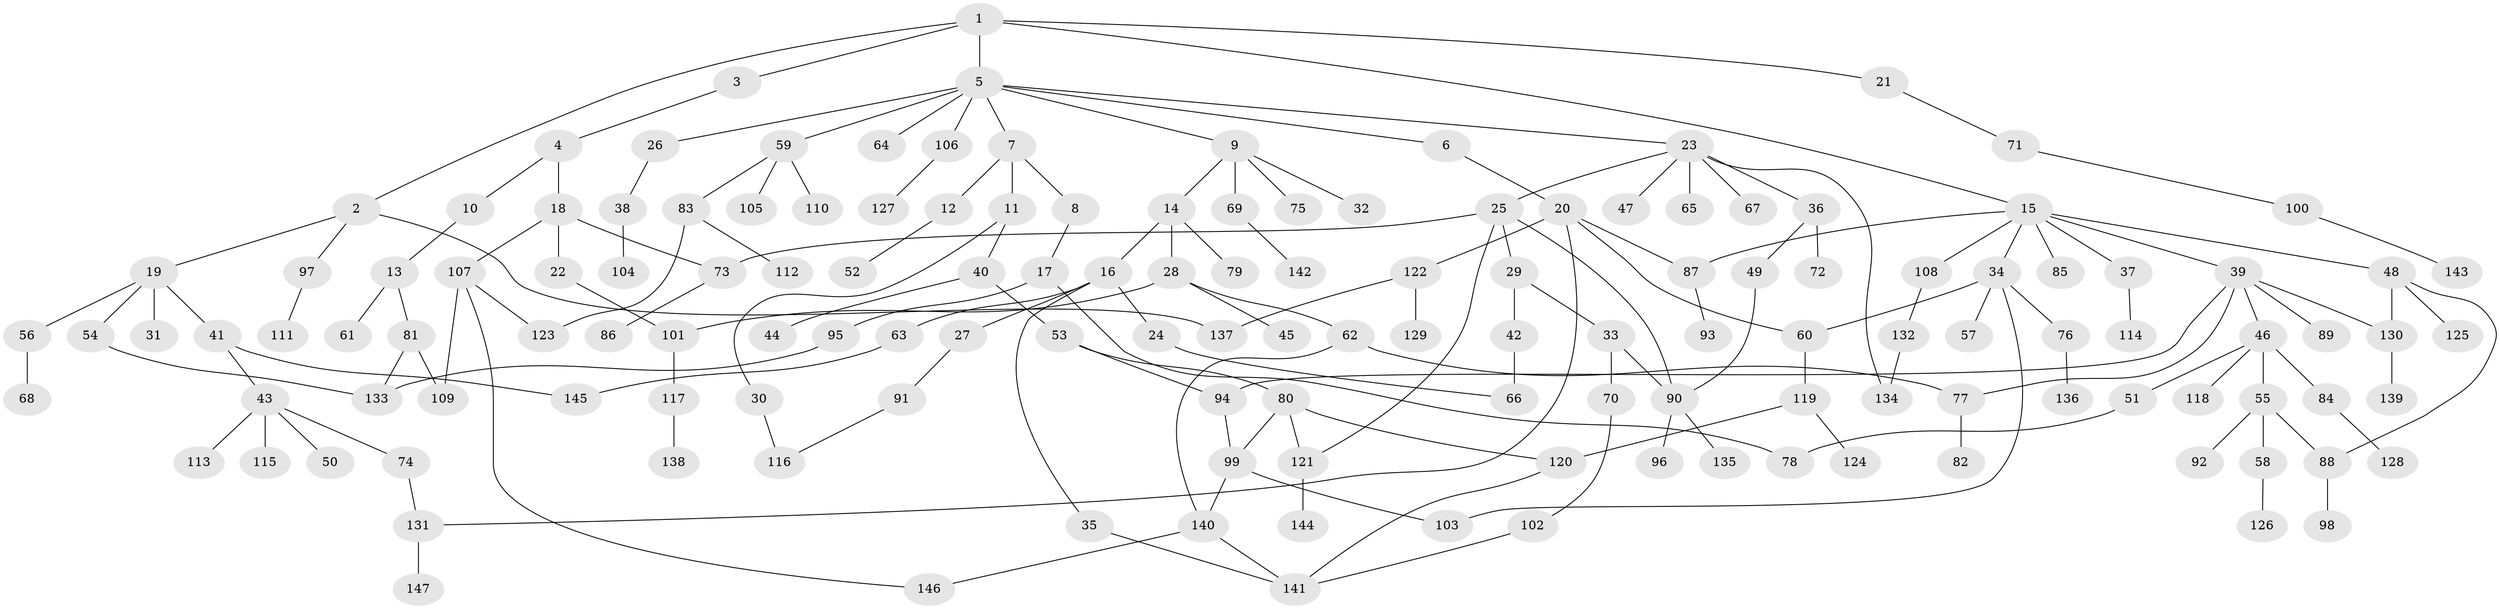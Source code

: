 // Generated by graph-tools (version 1.1) at 2025/25/03/09/25 03:25:25]
// undirected, 147 vertices, 176 edges
graph export_dot {
graph [start="1"]
  node [color=gray90,style=filled];
  1;
  2;
  3;
  4;
  5;
  6;
  7;
  8;
  9;
  10;
  11;
  12;
  13;
  14;
  15;
  16;
  17;
  18;
  19;
  20;
  21;
  22;
  23;
  24;
  25;
  26;
  27;
  28;
  29;
  30;
  31;
  32;
  33;
  34;
  35;
  36;
  37;
  38;
  39;
  40;
  41;
  42;
  43;
  44;
  45;
  46;
  47;
  48;
  49;
  50;
  51;
  52;
  53;
  54;
  55;
  56;
  57;
  58;
  59;
  60;
  61;
  62;
  63;
  64;
  65;
  66;
  67;
  68;
  69;
  70;
  71;
  72;
  73;
  74;
  75;
  76;
  77;
  78;
  79;
  80;
  81;
  82;
  83;
  84;
  85;
  86;
  87;
  88;
  89;
  90;
  91;
  92;
  93;
  94;
  95;
  96;
  97;
  98;
  99;
  100;
  101;
  102;
  103;
  104;
  105;
  106;
  107;
  108;
  109;
  110;
  111;
  112;
  113;
  114;
  115;
  116;
  117;
  118;
  119;
  120;
  121;
  122;
  123;
  124;
  125;
  126;
  127;
  128;
  129;
  130;
  131;
  132;
  133;
  134;
  135;
  136;
  137;
  138;
  139;
  140;
  141;
  142;
  143;
  144;
  145;
  146;
  147;
  1 -- 2;
  1 -- 3;
  1 -- 5;
  1 -- 15;
  1 -- 21;
  2 -- 19;
  2 -- 97;
  2 -- 137;
  3 -- 4;
  4 -- 10;
  4 -- 18;
  5 -- 6;
  5 -- 7;
  5 -- 9;
  5 -- 23;
  5 -- 26;
  5 -- 59;
  5 -- 64;
  5 -- 106;
  6 -- 20;
  7 -- 8;
  7 -- 11;
  7 -- 12;
  8 -- 17;
  9 -- 14;
  9 -- 32;
  9 -- 69;
  9 -- 75;
  10 -- 13;
  11 -- 30;
  11 -- 40;
  12 -- 52;
  13 -- 61;
  13 -- 81;
  14 -- 16;
  14 -- 28;
  14 -- 79;
  15 -- 34;
  15 -- 37;
  15 -- 39;
  15 -- 48;
  15 -- 85;
  15 -- 108;
  15 -- 87;
  16 -- 24;
  16 -- 27;
  16 -- 35;
  16 -- 63;
  17 -- 78;
  17 -- 95;
  18 -- 22;
  18 -- 107;
  18 -- 73;
  19 -- 31;
  19 -- 41;
  19 -- 54;
  19 -- 56;
  20 -- 87;
  20 -- 122;
  20 -- 131;
  20 -- 60;
  21 -- 71;
  22 -- 101;
  23 -- 25;
  23 -- 36;
  23 -- 47;
  23 -- 65;
  23 -- 67;
  23 -- 134;
  24 -- 66;
  25 -- 29;
  25 -- 73;
  25 -- 121;
  25 -- 90;
  26 -- 38;
  27 -- 91;
  28 -- 45;
  28 -- 62;
  28 -- 101;
  29 -- 33;
  29 -- 42;
  30 -- 116;
  33 -- 70;
  33 -- 90;
  34 -- 57;
  34 -- 60;
  34 -- 76;
  34 -- 103;
  35 -- 141;
  36 -- 49;
  36 -- 72;
  37 -- 114;
  38 -- 104;
  39 -- 46;
  39 -- 77;
  39 -- 89;
  39 -- 130;
  39 -- 94;
  40 -- 44;
  40 -- 53;
  41 -- 43;
  41 -- 145;
  42 -- 66;
  43 -- 50;
  43 -- 74;
  43 -- 113;
  43 -- 115;
  46 -- 51;
  46 -- 55;
  46 -- 84;
  46 -- 118;
  48 -- 125;
  48 -- 130;
  48 -- 88;
  49 -- 90;
  51 -- 78;
  53 -- 80;
  53 -- 94;
  54 -- 133;
  55 -- 58;
  55 -- 88;
  55 -- 92;
  56 -- 68;
  58 -- 126;
  59 -- 83;
  59 -- 105;
  59 -- 110;
  60 -- 119;
  62 -- 140;
  62 -- 77;
  63 -- 145;
  69 -- 142;
  70 -- 102;
  71 -- 100;
  73 -- 86;
  74 -- 131;
  76 -- 136;
  77 -- 82;
  80 -- 120;
  80 -- 99;
  80 -- 121;
  81 -- 133;
  81 -- 109;
  83 -- 112;
  83 -- 123;
  84 -- 128;
  87 -- 93;
  88 -- 98;
  90 -- 96;
  90 -- 135;
  91 -- 116;
  94 -- 99;
  95 -- 133;
  97 -- 111;
  99 -- 103;
  99 -- 140;
  100 -- 143;
  101 -- 117;
  102 -- 141;
  106 -- 127;
  107 -- 109;
  107 -- 123;
  107 -- 146;
  108 -- 132;
  117 -- 138;
  119 -- 120;
  119 -- 124;
  120 -- 141;
  121 -- 144;
  122 -- 129;
  122 -- 137;
  130 -- 139;
  131 -- 147;
  132 -- 134;
  140 -- 146;
  140 -- 141;
}
